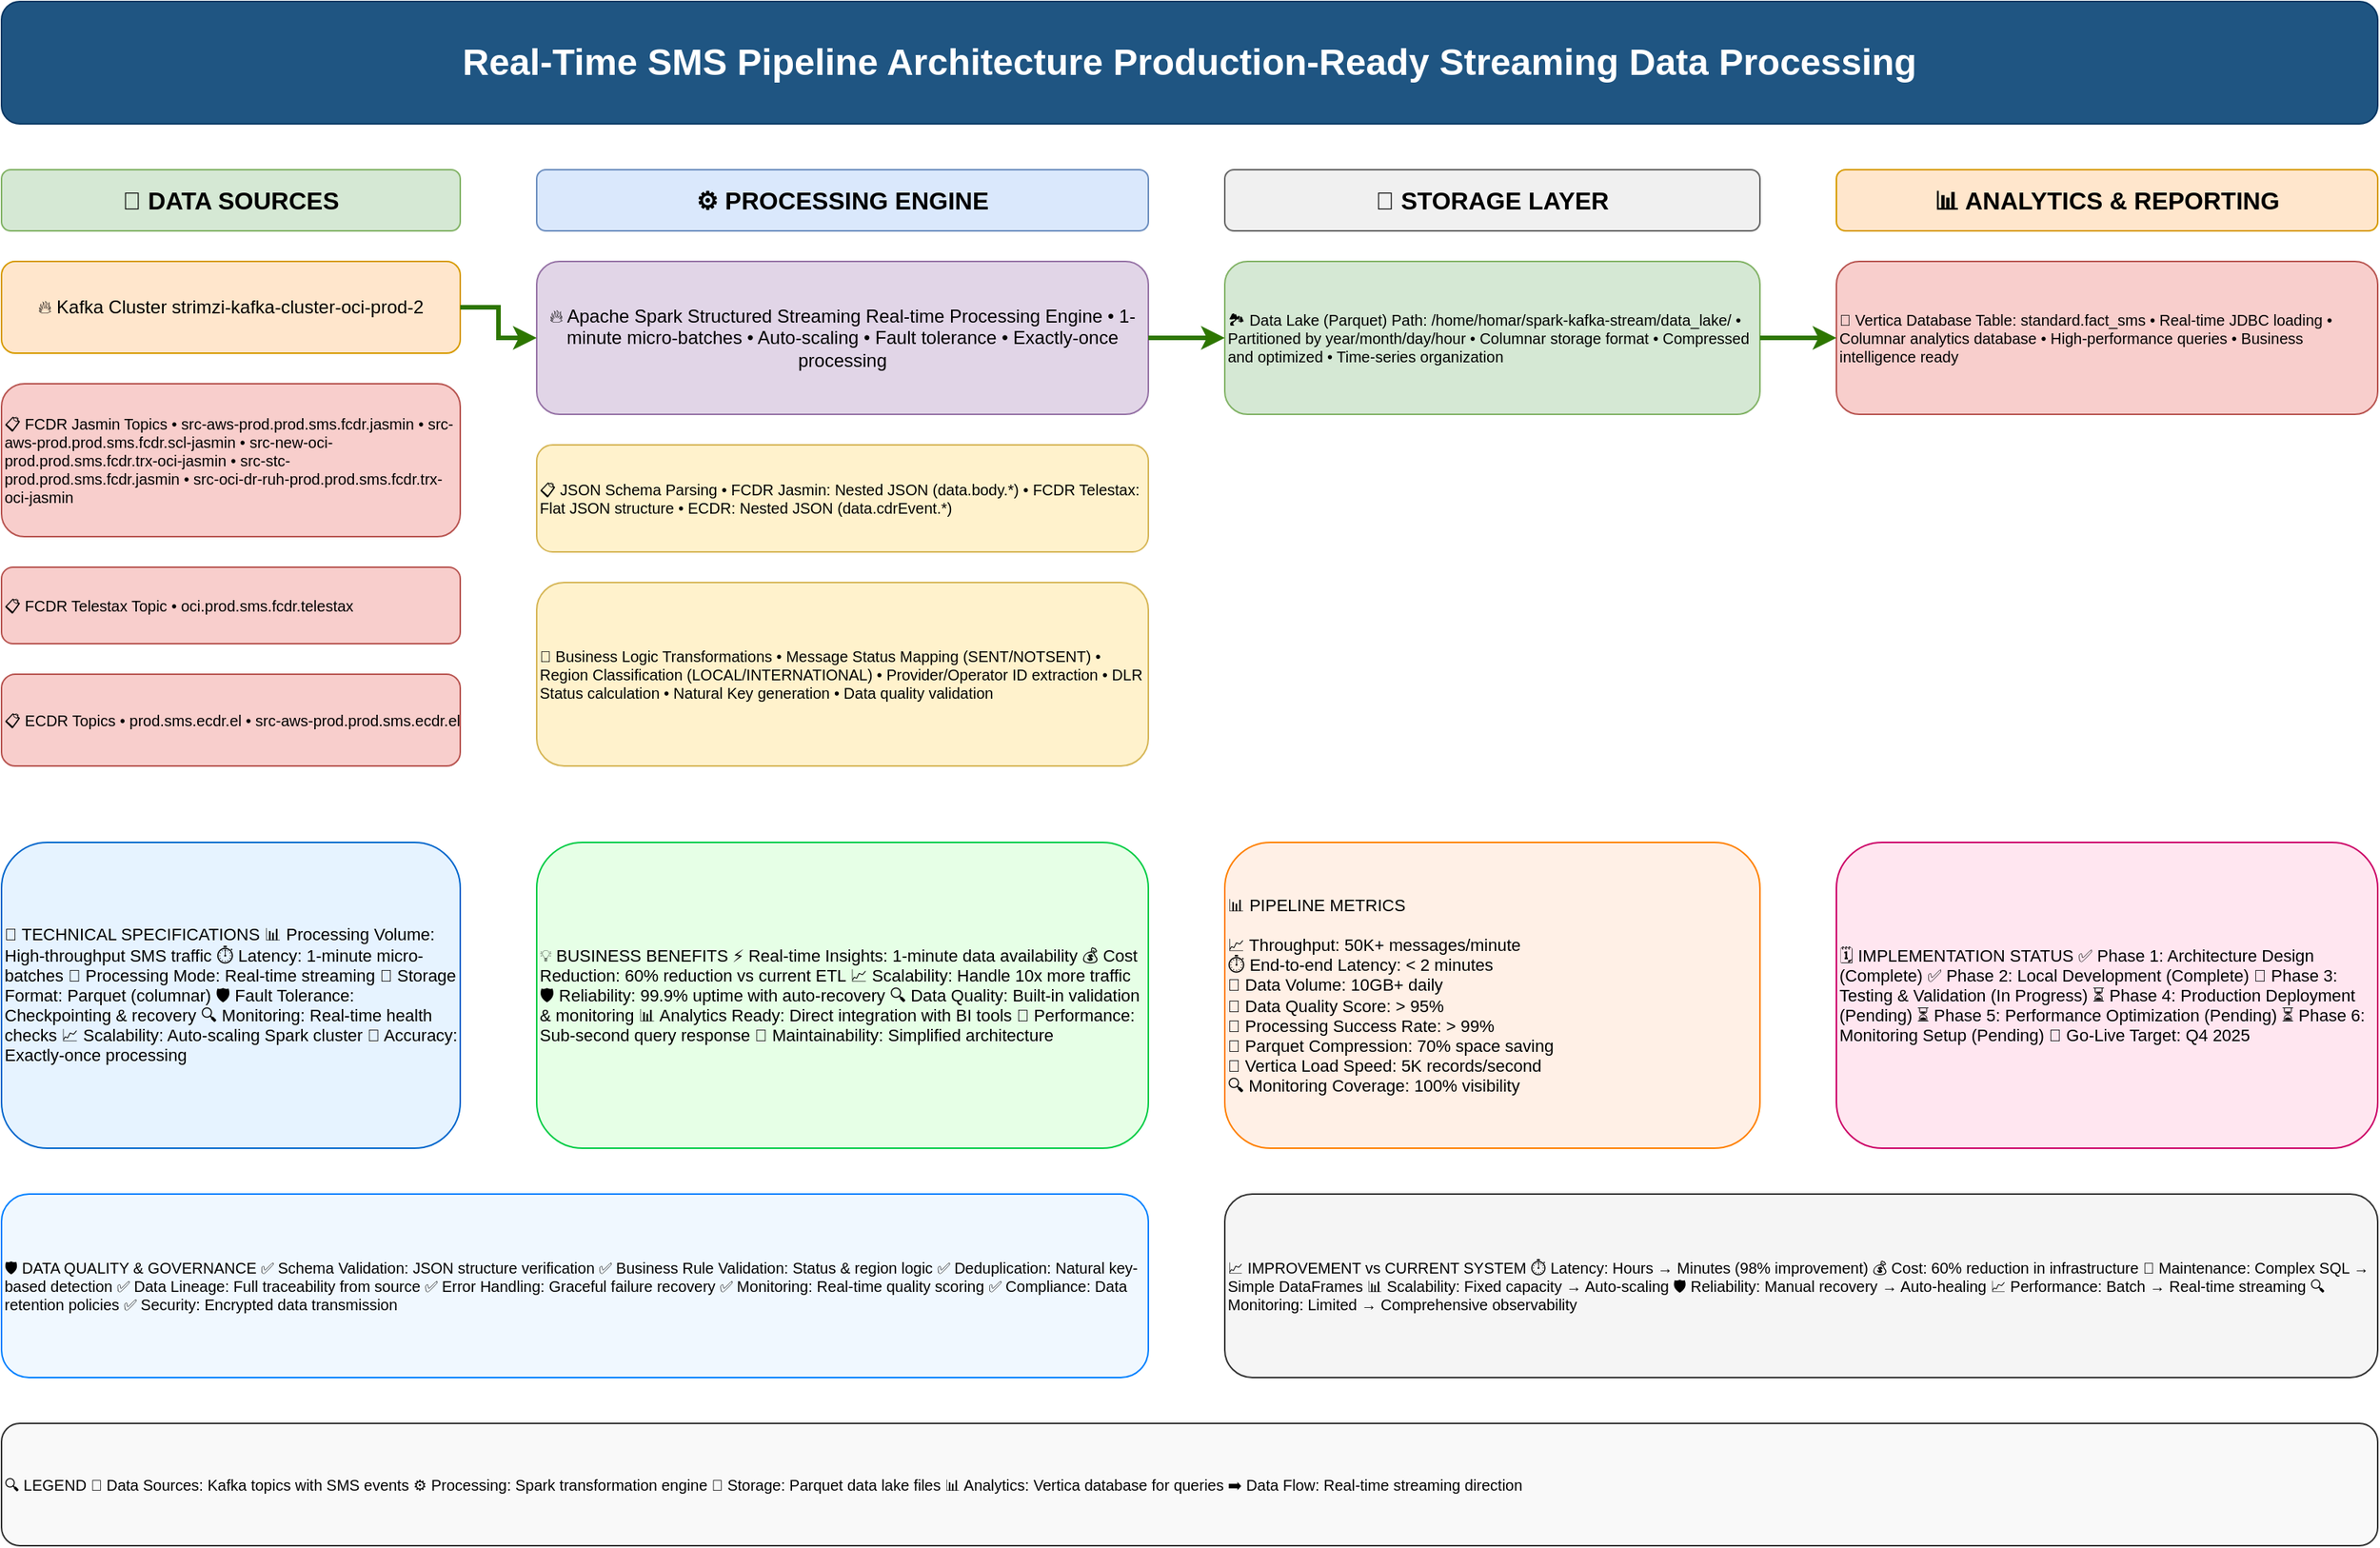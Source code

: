 <mxfile version="21.7.5">
  <diagram name="SMS Pipeline Architecture" id="sms-pipeline-diagram">
    <mxGraphModel dx="2074" dy="1196" grid="1" gridSize="10" guides="1" tooltips="1" connect="1" arrows="1" fold="1" page="1" pageScale="1" pageWidth="1654" pageHeight="1169" math="0" shadow="0">
      <root>
        <mxCell id="0"/>
        <mxCell id="1" parent="0"/>
        
        <mxCell id="title-header" value="Real-Time SMS Pipeline Architecture&amp;#10;Production-Ready Streaming Data Processing" style="rounded=1;whiteSpace=wrap;html=1;fontSize=24;fontStyle=1;fillColor=#1f5582;fontColor=#ffffff;strokeColor=#073763;align=center;" vertex="1" parent="1">
          <mxGeometry x="50" y="20" width="1554" height="80" as="geometry"/>
        </mxCell>

        <mxCell id="sources-header" value="📡 DATA SOURCES" style="rounded=1;whiteSpace=wrap;html=1;fontSize=16;fontStyle=1;fillColor=#d5e8d4;strokeColor=#82b366;" vertex="1" parent="1">
          <mxGeometry x="50" y="130" width="300" height="40" as="geometry"/>
        </mxCell>

        <mxCell id="kafka-cluster" value="🔥 Kafka Cluster&amp;#10;strimzi-kafka-cluster-oci-prod-2" style="rounded=1;whiteSpace=wrap;html=1;fontSize=12;fillColor=#ffe6cc;strokeColor=#d79b00;" vertex="1" parent="1">
          <mxGeometry x="50" y="190" width="300" height="60" as="geometry"/>
        </mxCell>

        <mxCell id="fcdr-jasmin" value="📋 FCDR Jasmin Topics&amp;#10;• src-aws-prod.prod.sms.fcdr.jasmin&amp;#10;• src-aws-prod.prod.sms.fcdr.scl-jasmin&amp;#10;• src-new-oci-prod.prod.sms.fcdr.trx-oci-jasmin&amp;#10;• src-stc-prod.prod.sms.fcdr.jasmin&amp;#10;• src-oci-dr-ruh-prod.prod.sms.fcdr.trx-oci-jasmin" style="rounded=1;whiteSpace=wrap;html=1;fontSize=10;fillColor=#f8cecc;strokeColor=#b85450;align=left;" vertex="1" parent="1">
          <mxGeometry x="50" y="270" width="300" height="100" as="geometry"/>
        </mxCell>

        <mxCell id="fcdr-telestax" value="📋 FCDR Telestax Topic&amp;#10;• oci.prod.sms.fcdr.telestax" style="rounded=1;whiteSpace=wrap;html=1;fontSize=10;fillColor=#f8cecc;strokeColor=#b85450;align=left;" vertex="1" parent="1">
          <mxGeometry x="50" y="390" width="300" height="50" as="geometry"/>
        </mxCell>

        <mxCell id="ecdr" value="📋 ECDR Topics&amp;#10;• prod.sms.ecdr.el&amp;#10;• src-aws-prod.prod.sms.ecdr.el" style="rounded=1;whiteSpace=wrap;html=1;fontSize=10;fillColor=#f8cecc;strokeColor=#b85450;align=left;" vertex="1" parent="1">
          <mxGeometry x="50" y="460" width="300" height="60" as="geometry"/>
        </mxCell>

        <mxCell id="processing-header" value="⚙️ PROCESSING ENGINE" style="rounded=1;whiteSpace=wrap;html=1;fontSize=16;fontStyle=1;fillColor=#dae8fc;strokeColor=#6c8ebf;" vertex="1" parent="1">
          <mxGeometry x="400" y="130" width="400" height="40" as="geometry"/>
        </mxCell>

        <mxCell id="spark-streaming" value="🔥 Apache Spark Structured Streaming&amp;#10;Real-time Processing Engine&amp;#10;• 1-minute micro-batches&amp;#10;• Auto-scaling&amp;#10;• Fault tolerance&amp;#10;• Exactly-once processing" style="rounded=1;whiteSpace=wrap;html=1;fontSize=12;fillColor=#e1d5e7;strokeColor=#9673a6;" vertex="1" parent="1">
          <mxGeometry x="400" y="190" width="400" height="100" as="geometry"/>
        </mxCell>

        <mxCell id="schema-parsing" value="📋 JSON Schema Parsing&amp;#10;• FCDR Jasmin: Nested JSON (data.body.*)&amp;#10;• FCDR Telestax: Flat JSON structure&amp;#10;• ECDR: Nested JSON (data.cdrEvent.*)" style="rounded=1;whiteSpace=wrap;html=1;fontSize=10;fillColor=#fff2cc;strokeColor=#d6b656;align=left;" vertex="1" parent="1">
          <mxGeometry x="400" y="310" width="400" height="70" as="geometry"/>
        </mxCell>

        <mxCell id="transformations" value="🔧 Business Logic Transformations&amp;#10;• Message Status Mapping (SENT/NOTSENT)&amp;#10;• Region Classification (LOCAL/INTERNATIONAL)&amp;#10;• Provider/Operator ID extraction&amp;#10;• DLR Status calculation&amp;#10;• Natural Key generation&amp;#10;• Data quality validation" style="rounded=1;whiteSpace=wrap;html=1;fontSize=10;fillColor=#fff2cc;strokeColor=#d6b656;align=left;" vertex="1" parent="1">
          <mxGeometry x="400" y="400" width="400" height="120" as="geometry"/>
        </mxCell>

        <mxCell id="storage-header" value="💾 STORAGE LAYER" style="rounded=1;whiteSpace=wrap;html=1;fontSize=16;fontStyle=1;fillColor=#f0f0f0;strokeColor=#666666;" vertex="1" parent="1">
          <mxGeometry x="850" y="130" width="350" height="40" as="geometry"/>
        </mxCell>

        <mxCell id="data-lake" value="🏞️ Data Lake (Parquet)&amp;#10;Path: /home/homar/spark-kafka-stream/data_lake/&amp;#10;• Partitioned by year/month/day/hour&amp;#10;• Columnar storage format&amp;#10;• Compressed and optimized&amp;#10;• Time-series organization" style="rounded=1;whiteSpace=wrap;html=1;fontSize=10;fillColor=#d5e8d4;strokeColor=#82b366;align=left;" vertex="1" parent="1">
          <mxGeometry x="850" y="190" width="350" height="100" as="geometry"/>
        </mxCell>

        <mxCell id="analytics-header" value="📊 ANALYTICS &amp; REPORTING" style="rounded=1;whiteSpace=wrap;html=1;fontSize=16;fontStyle=1;fillColor=#ffe6cc;strokeColor=#d79b00;" vertex="1" parent="1">
          <mxGeometry x="1250" y="130" width="354" height="40" as="geometry"/>
        </mxCell>

        <mxCell id="vertica-db" value="🐘 Vertica Database&amp;#10;Table: standard.fact_sms&amp;#10;• Real-time JDBC loading&amp;#10;• Columnar analytics database&amp;#10;• High-performance queries&amp;#10;• Business intelligence ready" style="rounded=1;whiteSpace=wrap;html=1;fontSize=10;fillColor=#f8cecc;strokeColor=#b85450;align=left;" vertex="1" parent="1">
          <mxGeometry x="1250" y="190" width="354" height="100" as="geometry"/>
        </mxCell>

        <mxCell id="arrow1" style="edgeStyle=orthogonalEdgeStyle;rounded=0;orthogonalLoop=1;jettySize=auto;html=1;strokeWidth=3;fillColor=#60a917;strokeColor=#2D7600;" edge="1" parent="1" source="kafka-cluster" target="spark-streaming">
          <mxGeometry relative="1" as="geometry"/>
        </mxCell>
        
        <mxCell id="arrow2" style="edgeStyle=orthogonalEdgeStyle;rounded=0;orthogonalLoop=1;jettySize=auto;html=1;strokeWidth=3;fillColor=#60a917;strokeColor=#2D7600;" edge="1" parent="1" source="spark-streaming" target="data-lake">
          <mxGeometry relative="1" as="geometry"/>
        </mxCell>
        
        <mxCell id="arrow3" style="edgeStyle=orthogonalEdgeStyle;rounded=0;orthogonalLoop=1;jettySize=auto;html=1;strokeWidth=3;fillColor=#60a917;strokeColor=#2D7600;" edge="1" parent="1" source="data-lake" target="vertica-db">
          <mxGeometry relative="1" as="geometry"/>
        </mxCell>

        <mxCell id="tech-specs" value="🔧 TECHNICAL SPECIFICATIONS&amp;#10;&amp;#10;📊 Processing Volume: High-throughput SMS traffic&amp;#10;⏱️ Latency: 1-minute micro-batches&amp;#10;🔄 Processing Mode: Real-time streaming&amp;#10;📁 Storage Format: Parquet (columnar)&amp;#10;🛡️ Fault Tolerance: Checkpointing &amp; recovery&amp;#10;🔍 Monitoring: Real-time health checks&amp;#10;📈 Scalability: Auto-scaling Spark cluster&amp;#10;🎯 Accuracy: Exactly-once processing" style="rounded=1;whiteSpace=wrap;html=1;fontSize=11;fillColor=#e6f3ff;strokeColor=#0066cc;align=left;" vertex="1" parent="1">
          <mxGeometry x="50" y="570" width="300" height="200" as="geometry"/>
        </mxCell>

        <mxCell id="business-benefits" value="💡 BUSINESS BENEFITS&amp;#10;&amp;#10;⚡ Real-time Insights: 1-minute data availability&amp;#10;💰 Cost Reduction: 60% reduction vs current ETL&amp;#10;📈 Scalability: Handle 10x more traffic&amp;#10;🛡️ Reliability: 99.9% uptime with auto-recovery&amp;#10;🔍 Data Quality: Built-in validation &amp; monitoring&amp;#10;📊 Analytics Ready: Direct integration with BI tools&amp;#10;🚀 Performance: Sub-second query response&amp;#10;🔧 Maintainability: Simplified architecture" style="rounded=1;whiteSpace=wrap;html=1;fontSize=11;fillColor=#e6ffe6;strokeColor=#00cc44;align=left;" vertex="1" parent="1">
          <mxGeometry x="400" y="570" width="400" height="200" as="geometry"/>
        </mxCell>

        <mxCell id="pipeline-metrics" value="📊 PIPELINE METRICS&amp;#10;&amp;#10;📈 Throughput: 50K+ messages/minute&amp;#10;⏱️ End-to-end Latency: &lt; 2 minutes&amp;#10;💾 Data Volume: 10GB+ daily&amp;#10;🎯 Data Quality Score: &gt; 95%&amp;#10;🔄 Processing Success Rate: &gt; 99%&amp;#10;📁 Parquet Compression: 70% space saving&amp;#10;🐘 Vertica Load Speed: 5K records/second&amp;#10;🔍 Monitoring Coverage: 100% visibility" style="rounded=1;whiteSpace=wrap;html=1;fontSize=11;fillColor=#fff0e6;strokeColor=#ff8000;align=left;" vertex="1" parent="1">
          <mxGeometry x="850" y="570" width="350" height="200" as="geometry"/>
        </mxCell>

        <mxCell id="implementation" value="🗓️ IMPLEMENTATION STATUS&amp;#10;&amp;#10;✅ Phase 1: Architecture Design (Complete)&amp;#10;✅ Phase 2: Local Development (Complete)&amp;#10;🔄 Phase 3: Testing &amp; Validation (In Progress)&amp;#10;⏳ Phase 4: Production Deployment (Pending)&amp;#10;⏳ Phase 5: Performance Optimization (Pending)&amp;#10;⏳ Phase 6: Monitoring Setup (Pending)&amp;#10;&amp;#10;🎯 Go-Live Target: Q4 2025" style="rounded=1;whiteSpace=wrap;html=1;fontSize=11;fillColor=#ffe6f0;strokeColor=#cc0066;align=left;" vertex="1" parent="1">
          <mxGeometry x="1250" y="570" width="354" height="200" as="geometry"/>
        </mxCell>

        <mxCell id="data-quality" value="🛡️ DATA QUALITY &amp; GOVERNANCE&amp;#10;&amp;#10;✅ Schema Validation: JSON structure verification&amp;#10;✅ Business Rule Validation: Status &amp; region logic&amp;#10;✅ Deduplication: Natural key-based detection&amp;#10;✅ Data Lineage: Full traceability from source&amp;#10;✅ Error Handling: Graceful failure recovery&amp;#10;✅ Monitoring: Real-time quality scoring&amp;#10;✅ Compliance: Data retention policies&amp;#10;✅ Security: Encrypted data transmission" style="rounded=1;whiteSpace=wrap;html=1;fontSize=10;fillColor=#f0f8ff;strokeColor=#0080ff;align=left;" vertex="1" parent="1">
          <mxGeometry x="50" y="800" width="750" height="120" as="geometry"/>
        </mxCell>

        <mxCell id="comparison" value="📈 IMPROVEMENT vs CURRENT SYSTEM&amp;#10;&amp;#10;⏱️ Latency: Hours → Minutes (98% improvement)&amp;#10;💰 Cost: 60% reduction in infrastructure&amp;#10;🔧 Maintenance: Complex SQL → Simple DataFrames&amp;#10;📊 Scalability: Fixed capacity → Auto-scaling&amp;#10;🛡️ Reliability: Manual recovery → Auto-healing&amp;#10;📈 Performance: Batch → Real-time streaming&amp;#10;🔍 Monitoring: Limited → Comprehensive observability" style="rounded=1;whiteSpace=wrap;html=1;fontSize=10;fillColor=#f5f5f5;strokeColor=#333333;align=left;" vertex="1" parent="1">
          <mxGeometry x="850" y="800" width="754" height="120" as="geometry"/>
        </mxCell>

        <mxCell id="legend" value="🔍 LEGEND&amp;#10;&amp;#10;📡 Data Sources: Kafka topics with SMS events&amp;#10;⚙️ Processing: Spark transformation engine&amp;#10;💾 Storage: Parquet data lake files&amp;#10;📊 Analytics: Vertica database for queries&amp;#10;➡️ Data Flow: Real-time streaming direction" style="rounded=1;whiteSpace=wrap;html=1;fontSize=10;fillColor=#f9f9f9;strokeColor=#333333;align=left;" vertex="1" parent="1">
          <mxGeometry x="50" y="950" width="1554" height="80" as="geometry"/>
        </mxCell>

      </root>
    </mxGraphModel>
  </diagram>
</mxfile>
